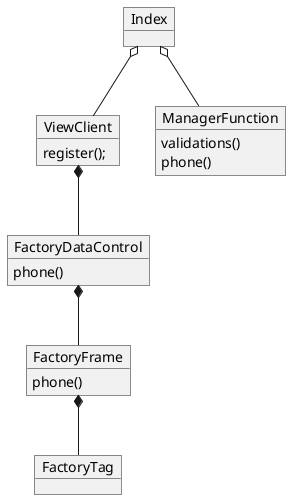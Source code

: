 @startuml phone
object FactoryTag{
}

object Index{ 
}
object FactoryFrame{
 phone()
}
object FactoryDataControl{
  phone() 
}
object ViewClient{
 register();
}
object ManagerFunction{
    validations()
    phone()
}

FactoryFrame *-- FactoryTag
FactoryDataControl *-- FactoryFrame 
ViewClient *-- FactoryDataControl

Index o-- ManagerFunction
Index o-- ViewClient
@enduml